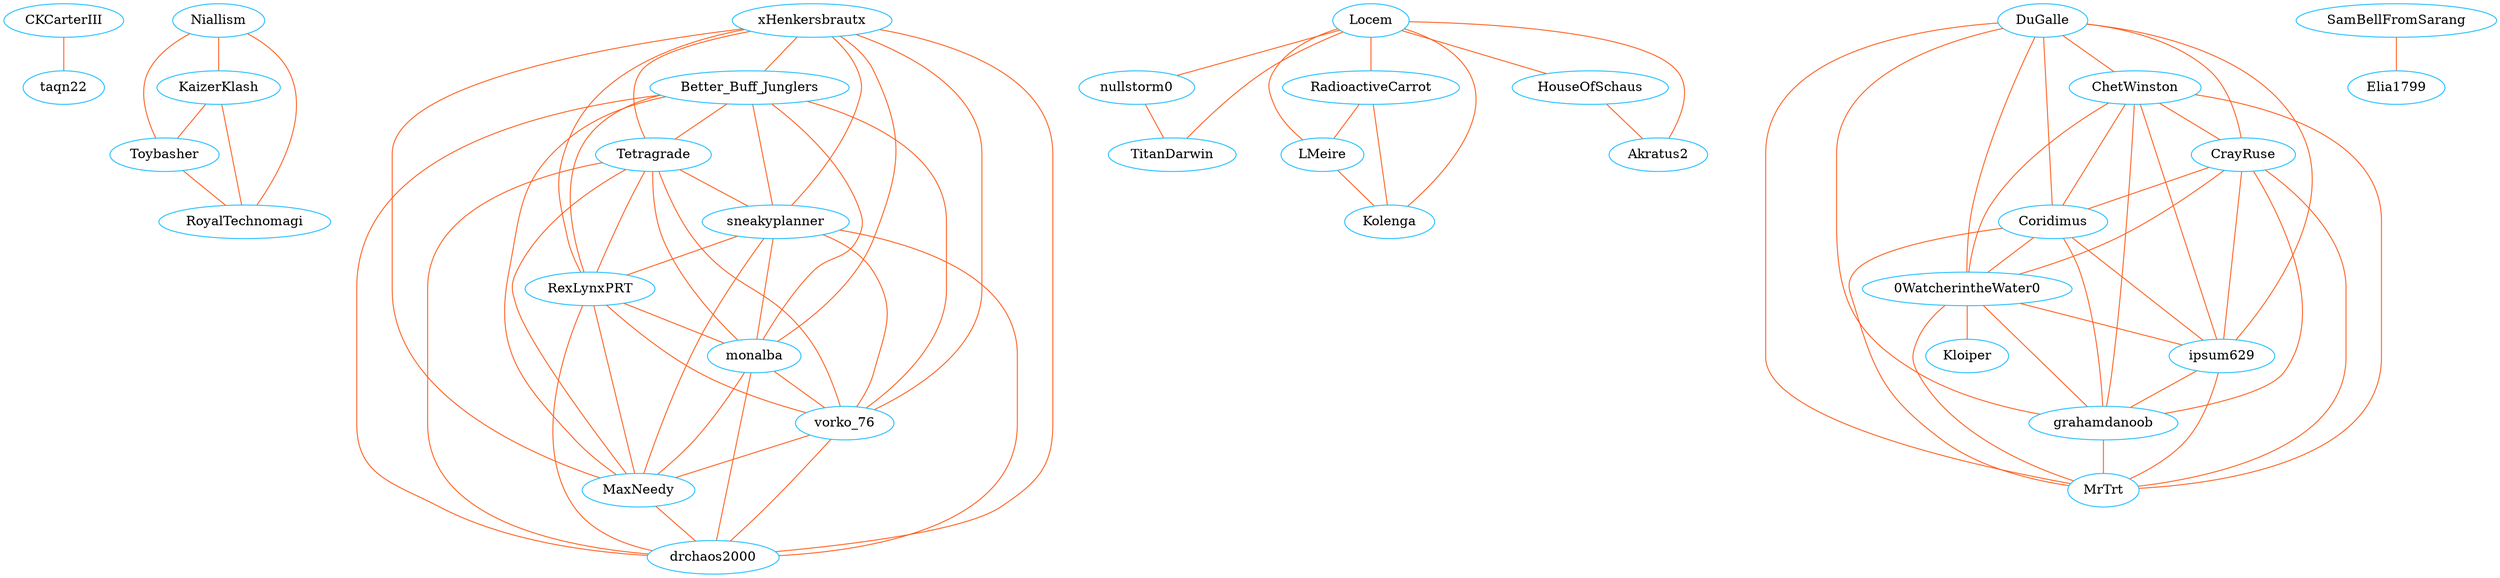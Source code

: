 strict graph "" {
	node [label="\N"];
	0	[color="#1fbfff",
		label=CKCarterIII,
		size=5.0,
		title=CKCarterIII];
	1	[color="#1fbfff",
		label=taqn22,
		size=5.0,
		title=taqn22];
	0 -- 1	[color="#ff5f1f",
		title="['CrusaderKings', 'civ']",
		weight=2,
		width=2];
	3	[color="#1fbfff",
		label=Niallism,
		size=5.0,
		title=Niallism];
	4	[color="#1fbfff",
		label=KaizerKlash,
		size=5.0,
		title=KaizerKlash];
	3 -- 4	[color="#ff5f1f",
		title="['Stellaris', 'civ']",
		weight=2,
		width=2];
	5	[color="#1fbfff",
		label=Toybasher,
		size=5.0,
		title=Toybasher];
	3 -- 5	[color="#ff5f1f",
		title="['Stellaris', 'civ']",
		weight=2,
		width=2];
	6	[color="#1fbfff",
		label=RoyalTechnomagi,
		size=5.0,
		title=RoyalTechnomagi];
	3 -- 6	[color="#ff5f1f",
		title="['Stellaris', 'civ']",
		weight=2,
		width=2];
	4 -- 5	[color="#ff5f1f",
		title="['Stellaris', 'civ']",
		weight=2,
		width=2];
	4 -- 6	[color="#ff5f1f",
		title="['Stellaris', 'civ']",
		weight=2,
		width=2];
	5 -- 6	[color="#ff5f1f",
		title="['Stellaris', 'civ']",
		weight=2,
		width=2];
	8	[color="#1fbfff",
		label=xHenkersbrautx,
		size=5.0,
		title=xHenkersbrautx];
	9	[color="#1fbfff",
		label=Better_Buff_Junglers,
		size=5.0,
		title=Better_Buff_Junglers];
	8 -- 9	[color="#ff5f1f",
		title="['CrusaderKings', 'eu4']",
		weight=2,
		width=2];
	10	[color="#1fbfff",
		label=Tetragrade,
		size=5.0,
		title=Tetragrade];
	8 -- 10	[color="#ff5f1f",
		title="['CrusaderKings', 'eu4']",
		weight=2,
		width=2];
	11	[color="#1fbfff",
		label=sneakyplanner,
		size=5.0,
		title=sneakyplanner];
	8 -- 11	[color="#ff5f1f",
		title="['CrusaderKings', 'eu4']",
		weight=2,
		width=2];
	12	[color="#1fbfff",
		label=RexLynxPRT,
		size=5.0,
		title=RexLynxPRT];
	8 -- 12	[color="#ff5f1f",
		title="['CrusaderKings', 'eu4']",
		weight=2,
		width=2];
	13	[color="#1fbfff",
		label=monalba,
		size=5.0,
		title=monalba];
	8 -- 13	[color="#ff5f1f",
		title="['CrusaderKings', 'eu4']",
		weight=2,
		width=2];
	14	[color="#1fbfff",
		label=vorko_76,
		size=5.0,
		title=vorko_76];
	8 -- 14	[color="#ff5f1f",
		title="['CrusaderKings', 'eu4']",
		weight=2,
		width=2];
	15	[color="#1fbfff",
		label=MaxNeedy,
		size=5.0,
		title=MaxNeedy];
	8 -- 15	[color="#ff5f1f",
		title="['CrusaderKings', 'eu4']",
		weight=2,
		width=2];
	16	[color="#1fbfff",
		label=drchaos2000,
		size=5.0,
		title=drchaos2000];
	8 -- 16	[color="#ff5f1f",
		title="['CrusaderKings', 'eu4']",
		weight=2,
		width=2];
	9 -- 10	[color="#ff5f1f",
		title="['CrusaderKings', 'eu4']",
		weight=2,
		width=2];
	9 -- 11	[color="#ff5f1f",
		title="['CrusaderKings', 'eu4']",
		weight=2,
		width=2];
	9 -- 12	[color="#ff5f1f",
		title="['CrusaderKings', 'eu4']",
		weight=2,
		width=2];
	9 -- 13	[color="#ff5f1f",
		title="['CrusaderKings', 'eu4']",
		weight=2,
		width=2];
	9 -- 14	[color="#ff5f1f",
		title="['CrusaderKings', 'eu4']",
		weight=2,
		width=2];
	9 -- 15	[color="#ff5f1f",
		title="['CrusaderKings', 'eu4']",
		weight=2,
		width=2];
	9 -- 16	[color="#ff5f1f",
		title="['CrusaderKings', 'eu4']",
		weight=2,
		width=2];
	10 -- 11	[color="#ff5f1f",
		title="['CrusaderKings', 'eu4']",
		weight=2,
		width=2];
	10 -- 12	[color="#ff5f1f",
		title="['CrusaderKings', 'eu4']",
		weight=2,
		width=2];
	10 -- 13	[color="#ff5f1f",
		title="['CrusaderKings', 'eu4']",
		weight=2,
		width=2];
	10 -- 14	[color="#ff5f1f",
		title="['CrusaderKings', 'eu4']",
		weight=2,
		width=2];
	10 -- 15	[color="#ff5f1f",
		title="['CrusaderKings', 'eu4']",
		weight=2,
		width=2];
	10 -- 16	[color="#ff5f1f",
		title="['CrusaderKings', 'eu4']",
		weight=2,
		width=2];
	11 -- 12	[color="#ff5f1f",
		title="['CrusaderKings', 'eu4']",
		weight=2,
		width=2];
	11 -- 13	[color="#ff5f1f",
		title="['CrusaderKings', 'eu4']",
		weight=2,
		width=2];
	11 -- 14	[color="#ff5f1f",
		title="['CrusaderKings', 'eu4']",
		weight=2,
		width=2];
	11 -- 15	[color="#ff5f1f",
		title="['CrusaderKings', 'eu4']",
		weight=2,
		width=2];
	11 -- 16	[color="#ff5f1f",
		title="['CrusaderKings', 'eu4']",
		weight=2,
		width=2];
	12 -- 13	[color="#ff5f1f",
		title="['CrusaderKings', 'eu4']",
		weight=2,
		width=2];
	12 -- 14	[color="#ff5f1f",
		title="['CrusaderKings', 'eu4']",
		weight=2,
		width=2];
	12 -- 15	[color="#ff5f1f",
		title="['CrusaderKings', 'eu4']",
		weight=2,
		width=2];
	12 -- 16	[color="#ff5f1f",
		title="['CrusaderKings', 'eu4']",
		weight=2,
		width=2];
	13 -- 14	[color="#ff5f1f",
		title="['CrusaderKings', 'eu4']",
		weight=2,
		width=2];
	13 -- 15	[color="#ff5f1f",
		title="['CrusaderKings', 'eu4']",
		weight=2,
		width=2];
	13 -- 16	[color="#ff5f1f",
		title="['CrusaderKings', 'eu4']",
		weight=2,
		width=2];
	14 -- 15	[color="#ff5f1f",
		title="['CrusaderKings', 'eu4']",
		weight=2,
		width=2];
	14 -- 16	[color="#ff5f1f",
		title="['CrusaderKings', 'eu4']",
		weight=2,
		width=2];
	15 -- 16	[color="#ff5f1f",
		title="['CrusaderKings', 'eu4']",
		weight=2,
		width=2];
	17	[color="#1fbfff",
		label=Locem,
		size=5.0,
		title=Locem];
	18	[color="#1fbfff",
		label=nullstorm0,
		size=5.0,
		title=nullstorm0];
	17 -- 18	[color="#ff5f1f",
		title="['CrusaderKings', 'totalwar']",
		weight=2,
		width=2];
	19	[color="#1fbfff",
		label=TitanDarwin,
		size=5.0,
		title=TitanDarwin];
	17 -- 19	[color="#ff5f1f",
		title="['CrusaderKings', 'totalwar']",
		weight=2,
		width=2];
	20	[color="#1fbfff",
		label=RadioactiveCarrot,
		size=5.0,
		title=RadioactiveCarrot];
	17 -- 20	[color="#ff5f1f",
		title="['Stellaris', 'CrusaderKings']",
		weight=2,
		width=2];
	21	[color="#1fbfff",
		label=LMeire,
		size=5.0,
		title=LMeire];
	17 -- 21	[color="#ff5f1f",
		title="['Stellaris', 'CrusaderKings']",
		weight=2,
		width=2];
	22	[color="#1fbfff",
		label=Kolenga,
		size=5.0,
		title=Kolenga];
	17 -- 22	[color="#ff5f1f",
		title="['Stellaris', 'CrusaderKings']",
		weight=2,
		width=2];
	33	[color="#1fbfff",
		label=HouseOfSchaus,
		size=5.0,
		title=HouseOfSchaus];
	17 -- 33	[color="#ff5f1f",
		title="['Stellaris', 'totalwar']",
		weight=2,
		width=2];
	34	[color="#1fbfff",
		label=Akratus2,
		size=5.0,
		title=Akratus2];
	17 -- 34	[color="#ff5f1f",
		title="['Stellaris', 'totalwar']",
		weight=2,
		width=2];
	18 -- 19	[color="#ff5f1f",
		title="['CrusaderKings', 'totalwar']",
		weight=2,
		width=2];
	20 -- 21	[color="#ff5f1f",
		title="['Stellaris', 'CrusaderKings']",
		weight=2,
		width=2];
	20 -- 22	[color="#ff5f1f",
		title="['Stellaris', 'CrusaderKings']",
		weight=2,
		width=2];
	21 -- 22	[color="#ff5f1f",
		title="['Stellaris', 'CrusaderKings']",
		weight=2,
		width=2];
	23	[color="#1fbfff",
		label=DuGalle,
		size=5.0,
		title=DuGalle];
	24	[color="#1fbfff",
		label=ChetWinston,
		size=5.0,
		title=ChetWinston];
	23 -- 24	[color="#ff5f1f",
		title="['Stellaris', 'eu4']",
		weight=2,
		width=2];
	25	[color="#1fbfff",
		label=CrayRuse,
		size=5.0,
		title=CrayRuse];
	23 -- 25	[color="#ff5f1f",
		title="['Stellaris', 'eu4']",
		weight=2,
		width=2];
	26	[color="#1fbfff",
		label=Coridimus,
		size=5.0,
		title=Coridimus];
	23 -- 26	[color="#ff5f1f",
		title="['Stellaris', 'eu4']",
		weight=2,
		width=2];
	27	[color="#1fbfff",
		label="0WatcherintheWater0",
		size=5.0,
		title="0WatcherintheWater0"];
	23 -- 27	[color="#ff5f1f",
		title="['Stellaris', 'eu4']",
		weight=2,
		width=2];
	28	[color="#1fbfff",
		label=ipsum629,
		size=5.0,
		title=ipsum629];
	23 -- 28	[color="#ff5f1f",
		title="['Stellaris', 'eu4']",
		weight=2,
		width=2];
	29	[color="#1fbfff",
		label=grahamdanoob,
		size=5.0,
		title=grahamdanoob];
	23 -- 29	[color="#ff5f1f",
		title="['Stellaris', 'eu4']",
		weight=2,
		width=2];
	30	[color="#1fbfff",
		label=MrTrt,
		size=5.0,
		title=MrTrt];
	23 -- 30	[color="#ff5f1f",
		title="['Stellaris', 'eu4']",
		weight=2,
		width=2];
	24 -- 25	[color="#ff5f1f",
		title="['Stellaris', 'eu4']",
		weight=2,
		width=2];
	24 -- 26	[color="#ff5f1f",
		title="['Stellaris', 'eu4']",
		weight=2,
		width=2];
	24 -- 27	[color="#ff5f1f",
		title="['Stellaris', 'eu4']",
		weight=2,
		width=2];
	24 -- 28	[color="#ff5f1f",
		title="['Stellaris', 'eu4']",
		weight=2,
		width=2];
	24 -- 29	[color="#ff5f1f",
		title="['Stellaris', 'eu4']",
		weight=2,
		width=2];
	24 -- 30	[color="#ff5f1f",
		title="['Stellaris', 'eu4']",
		weight=2,
		width=2];
	25 -- 26	[color="#ff5f1f",
		title="['Stellaris', 'eu4']",
		weight=2,
		width=2];
	25 -- 27	[color="#ff5f1f",
		title="['Stellaris', 'eu4']",
		weight=2,
		width=2];
	25 -- 28	[color="#ff5f1f",
		title="['Stellaris', 'eu4']",
		weight=2,
		width=2];
	25 -- 29	[color="#ff5f1f",
		title="['Stellaris', 'eu4']",
		weight=2,
		width=2];
	25 -- 30	[color="#ff5f1f",
		title="['Stellaris', 'eu4']",
		weight=2,
		width=2];
	26 -- 27	[color="#ff5f1f",
		title="['Stellaris', 'eu4']",
		weight=2,
		width=2];
	26 -- 28	[color="#ff5f1f",
		title="['Stellaris', 'eu4']",
		weight=2,
		width=2];
	26 -- 29	[color="#ff5f1f",
		title="['Stellaris', 'eu4']",
		weight=2,
		width=2];
	26 -- 30	[color="#ff5f1f",
		title="['Stellaris', 'eu4']",
		weight=2,
		width=2];
	27 -- 28	[color="#ff5f1f",
		title="['Stellaris', 'eu4']",
		weight=2,
		width=2];
	27 -- 29	[color="#ff5f1f",
		title="['Stellaris', 'eu4']",
		weight=2,
		width=2];
	27 -- 30	[color="#ff5f1f",
		title="['Stellaris', 'eu4']",
		weight=2,
		width=2];
	31	[color="#1fbfff",
		label=Kloiper,
		size=5.0,
		title=Kloiper];
	27 -- 31	[color="#ff5f1f",
		title="['eu4', 'hoi4']",
		weight=2,
		width=2];
	28 -- 29	[color="#ff5f1f",
		title="['Stellaris', 'eu4']",
		weight=2,
		width=2];
	28 -- 30	[color="#ff5f1f",
		title="['Stellaris', 'eu4']",
		weight=2,
		width=2];
	29 -- 30	[color="#ff5f1f",
		title="['Stellaris', 'eu4']",
		weight=2,
		width=2];
	33 -- 34	[color="#ff5f1f",
		title="['Stellaris', 'totalwar']",
		weight=2,
		width=2];
	35	[color="#1fbfff",
		label=SamBellFromSarang,
		size=5.0,
		title=SamBellFromSarang];
	36	[color="#1fbfff",
		label=Elia1799,
		size=5.0,
		title=Elia1799];
	35 -- 36	[color="#ff5f1f",
		title="['CitiesSkylines', 'SimCity']",
		weight=2,
		width=2];
}
